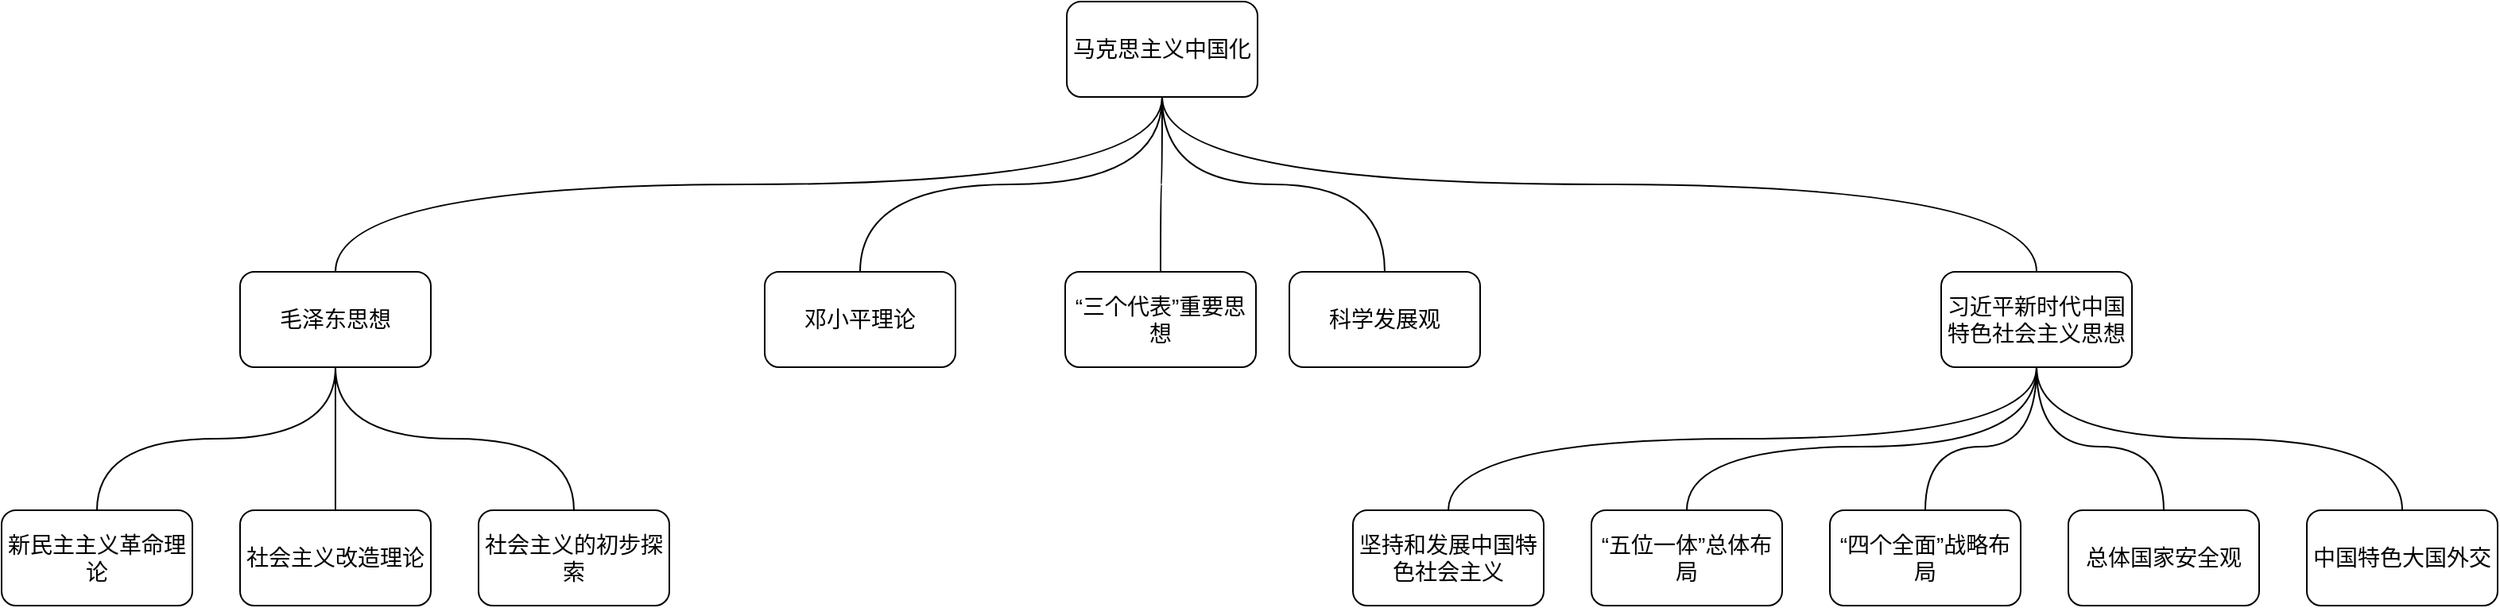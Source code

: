 <mxfile version="21.3.8" type="github">
  <diagram id="prtHgNgQTEPvFCAcTncT" name="Page-1">
    <mxGraphModel dx="1396" dy="988" grid="1" gridSize="10" guides="1" tooltips="1" connect="1" arrows="1" fold="1" page="1" pageScale="1" pageWidth="827" pageHeight="1169" math="0" shadow="0">
      <root>
        <mxCell id="0" />
        <mxCell id="1" parent="0" />
        <mxCell id="PAoYmnOue6wVEj9ZKUdD-15" style="edgeStyle=orthogonalEdgeStyle;orthogonalLoop=1;jettySize=auto;html=1;exitX=0.5;exitY=1;exitDx=0;exitDy=0;entryX=0.5;entryY=0;entryDx=0;entryDy=0;endArrow=none;endFill=0;curved=1;" edge="1" parent="1" source="PAoYmnOue6wVEj9ZKUdD-1" target="PAoYmnOue6wVEj9ZKUdD-2">
          <mxGeometry relative="1" as="geometry" />
        </mxCell>
        <mxCell id="PAoYmnOue6wVEj9ZKUdD-16" style="edgeStyle=orthogonalEdgeStyle;orthogonalLoop=1;jettySize=auto;html=1;exitX=0.5;exitY=1;exitDx=0;exitDy=0;entryX=0.5;entryY=0;entryDx=0;entryDy=0;curved=1;endArrow=none;endFill=0;" edge="1" parent="1" source="PAoYmnOue6wVEj9ZKUdD-1" target="PAoYmnOue6wVEj9ZKUdD-3">
          <mxGeometry relative="1" as="geometry" />
        </mxCell>
        <mxCell id="PAoYmnOue6wVEj9ZKUdD-17" style="edgeStyle=orthogonalEdgeStyle;orthogonalLoop=1;jettySize=auto;html=1;exitX=0.5;exitY=1;exitDx=0;exitDy=0;curved=1;endArrow=none;endFill=0;" edge="1" parent="1" source="PAoYmnOue6wVEj9ZKUdD-1" target="PAoYmnOue6wVEj9ZKUdD-4">
          <mxGeometry relative="1" as="geometry" />
        </mxCell>
        <mxCell id="PAoYmnOue6wVEj9ZKUdD-18" style="edgeStyle=orthogonalEdgeStyle;orthogonalLoop=1;jettySize=auto;html=1;exitX=0.5;exitY=1;exitDx=0;exitDy=0;entryX=0.5;entryY=0;entryDx=0;entryDy=0;curved=1;endArrow=none;endFill=0;" edge="1" parent="1" source="PAoYmnOue6wVEj9ZKUdD-1" target="PAoYmnOue6wVEj9ZKUdD-5">
          <mxGeometry relative="1" as="geometry" />
        </mxCell>
        <mxCell id="PAoYmnOue6wVEj9ZKUdD-19" style="edgeStyle=orthogonalEdgeStyle;orthogonalLoop=1;jettySize=auto;html=1;exitX=0.5;exitY=1;exitDx=0;exitDy=0;curved=1;endArrow=none;endFill=0;" edge="1" parent="1" source="PAoYmnOue6wVEj9ZKUdD-1" target="PAoYmnOue6wVEj9ZKUdD-6">
          <mxGeometry relative="1" as="geometry" />
        </mxCell>
        <mxCell id="PAoYmnOue6wVEj9ZKUdD-1" value="&lt;font style=&quot;font-size: 14px;&quot;&gt;马克思主义中国化&lt;/font&gt;" style="rounded=1;whiteSpace=wrap;html=1;fontSize=14;" vertex="1" parent="1">
          <mxGeometry x="740" y="40" width="120" height="60" as="geometry" />
        </mxCell>
        <mxCell id="PAoYmnOue6wVEj9ZKUdD-20" style="edgeStyle=orthogonalEdgeStyle;orthogonalLoop=1;jettySize=auto;html=1;exitX=0.5;exitY=1;exitDx=0;exitDy=0;entryX=0.5;entryY=0;entryDx=0;entryDy=0;curved=1;endArrow=none;endFill=0;" edge="1" parent="1" source="PAoYmnOue6wVEj9ZKUdD-2" target="PAoYmnOue6wVEj9ZKUdD-7">
          <mxGeometry relative="1" as="geometry" />
        </mxCell>
        <mxCell id="PAoYmnOue6wVEj9ZKUdD-21" style="edgeStyle=orthogonalEdgeStyle;orthogonalLoop=1;jettySize=auto;html=1;exitX=0.5;exitY=1;exitDx=0;exitDy=0;entryX=0.5;entryY=0;entryDx=0;entryDy=0;curved=1;endArrow=none;endFill=0;" edge="1" parent="1" source="PAoYmnOue6wVEj9ZKUdD-2" target="PAoYmnOue6wVEj9ZKUdD-8">
          <mxGeometry relative="1" as="geometry" />
        </mxCell>
        <mxCell id="PAoYmnOue6wVEj9ZKUdD-22" style="edgeStyle=orthogonalEdgeStyle;orthogonalLoop=1;jettySize=auto;html=1;exitX=0.5;exitY=1;exitDx=0;exitDy=0;curved=1;endArrow=none;endFill=0;" edge="1" parent="1" source="PAoYmnOue6wVEj9ZKUdD-2" target="PAoYmnOue6wVEj9ZKUdD-9">
          <mxGeometry relative="1" as="geometry" />
        </mxCell>
        <mxCell id="PAoYmnOue6wVEj9ZKUdD-2" value="毛泽东思想" style="rounded=1;whiteSpace=wrap;html=1;fontSize=14;" vertex="1" parent="1">
          <mxGeometry x="220" y="210" width="120" height="60" as="geometry" />
        </mxCell>
        <mxCell id="PAoYmnOue6wVEj9ZKUdD-3" value="邓小平理论" style="rounded=1;whiteSpace=wrap;html=1;fontSize=14;" vertex="1" parent="1">
          <mxGeometry x="550" y="210" width="120" height="60" as="geometry" />
        </mxCell>
        <mxCell id="PAoYmnOue6wVEj9ZKUdD-4" value="“三个代表”重要思想" style="rounded=1;whiteSpace=wrap;html=1;fontSize=14;" vertex="1" parent="1">
          <mxGeometry x="739" y="210" width="120" height="60" as="geometry" />
        </mxCell>
        <mxCell id="PAoYmnOue6wVEj9ZKUdD-5" value="科学发展观" style="rounded=1;whiteSpace=wrap;html=1;fontSize=14;" vertex="1" parent="1">
          <mxGeometry x="880" y="210" width="120" height="60" as="geometry" />
        </mxCell>
        <mxCell id="PAoYmnOue6wVEj9ZKUdD-23" style="edgeStyle=orthogonalEdgeStyle;orthogonalLoop=1;jettySize=auto;html=1;exitX=0.5;exitY=1;exitDx=0;exitDy=0;entryX=0.5;entryY=0;entryDx=0;entryDy=0;curved=1;endArrow=none;endFill=0;" edge="1" parent="1" source="PAoYmnOue6wVEj9ZKUdD-6" target="PAoYmnOue6wVEj9ZKUdD-14">
          <mxGeometry relative="1" as="geometry" />
        </mxCell>
        <mxCell id="PAoYmnOue6wVEj9ZKUdD-24" style="edgeStyle=orthogonalEdgeStyle;orthogonalLoop=1;jettySize=auto;html=1;exitX=0.5;exitY=1;exitDx=0;exitDy=0;entryX=0.5;entryY=0;entryDx=0;entryDy=0;curved=1;endArrow=none;endFill=0;" edge="1" parent="1" source="PAoYmnOue6wVEj9ZKUdD-6" target="PAoYmnOue6wVEj9ZKUdD-13">
          <mxGeometry relative="1" as="geometry">
            <Array as="points">
              <mxPoint x="1350" y="320" />
              <mxPoint x="1430" y="320" />
            </Array>
          </mxGeometry>
        </mxCell>
        <mxCell id="PAoYmnOue6wVEj9ZKUdD-25" style="edgeStyle=orthogonalEdgeStyle;orthogonalLoop=1;jettySize=auto;html=1;exitX=0.5;exitY=1;exitDx=0;exitDy=0;entryX=0.5;entryY=0;entryDx=0;entryDy=0;curved=1;endArrow=none;endFill=0;" edge="1" parent="1" source="PAoYmnOue6wVEj9ZKUdD-6" target="PAoYmnOue6wVEj9ZKUdD-12">
          <mxGeometry relative="1" as="geometry">
            <Array as="points">
              <mxPoint x="1350" y="320" />
              <mxPoint x="1280" y="320" />
            </Array>
          </mxGeometry>
        </mxCell>
        <mxCell id="PAoYmnOue6wVEj9ZKUdD-26" style="edgeStyle=orthogonalEdgeStyle;orthogonalLoop=1;jettySize=auto;html=1;exitX=0.5;exitY=1;exitDx=0;exitDy=0;entryX=0.5;entryY=0;entryDx=0;entryDy=0;curved=1;endArrow=none;endFill=0;" edge="1" parent="1" source="PAoYmnOue6wVEj9ZKUdD-6" target="PAoYmnOue6wVEj9ZKUdD-11">
          <mxGeometry relative="1" as="geometry">
            <Array as="points">
              <mxPoint x="1350" y="320" />
              <mxPoint x="1130" y="320" />
            </Array>
          </mxGeometry>
        </mxCell>
        <mxCell id="PAoYmnOue6wVEj9ZKUdD-27" style="edgeStyle=orthogonalEdgeStyle;orthogonalLoop=1;jettySize=auto;html=1;exitX=0.5;exitY=1;exitDx=0;exitDy=0;entryX=0.5;entryY=0;entryDx=0;entryDy=0;curved=1;endArrow=none;endFill=0;" edge="1" parent="1" source="PAoYmnOue6wVEj9ZKUdD-6" target="PAoYmnOue6wVEj9ZKUdD-10">
          <mxGeometry relative="1" as="geometry" />
        </mxCell>
        <mxCell id="PAoYmnOue6wVEj9ZKUdD-6" value="习近平新时代中国特色社会主义思想" style="rounded=1;whiteSpace=wrap;html=1;fontSize=14;" vertex="1" parent="1">
          <mxGeometry x="1290" y="210" width="120" height="60" as="geometry" />
        </mxCell>
        <mxCell id="PAoYmnOue6wVEj9ZKUdD-7" value="新民主主义革命理论" style="rounded=1;whiteSpace=wrap;html=1;fontSize=14;" vertex="1" parent="1">
          <mxGeometry x="70" y="360" width="120" height="60" as="geometry" />
        </mxCell>
        <mxCell id="PAoYmnOue6wVEj9ZKUdD-8" value="社会主义改造理论" style="rounded=1;whiteSpace=wrap;html=1;fontSize=14;" vertex="1" parent="1">
          <mxGeometry x="220" y="360" width="120" height="60" as="geometry" />
        </mxCell>
        <mxCell id="PAoYmnOue6wVEj9ZKUdD-9" value="社会主义的初步探索" style="rounded=1;whiteSpace=wrap;html=1;fontSize=14;" vertex="1" parent="1">
          <mxGeometry x="370" y="360" width="120" height="60" as="geometry" />
        </mxCell>
        <mxCell id="PAoYmnOue6wVEj9ZKUdD-10" value="坚持和发展中国特色社会主义" style="rounded=1;whiteSpace=wrap;html=1;fontSize=14;" vertex="1" parent="1">
          <mxGeometry x="920" y="360" width="120" height="60" as="geometry" />
        </mxCell>
        <mxCell id="PAoYmnOue6wVEj9ZKUdD-11" value="“五位一体”总体布局" style="rounded=1;whiteSpace=wrap;html=1;fontSize=14;" vertex="1" parent="1">
          <mxGeometry x="1070" y="360" width="120" height="60" as="geometry" />
        </mxCell>
        <mxCell id="PAoYmnOue6wVEj9ZKUdD-12" value="“四个全面”战略布局" style="rounded=1;whiteSpace=wrap;html=1;fontSize=14;" vertex="1" parent="1">
          <mxGeometry x="1220" y="360" width="120" height="60" as="geometry" />
        </mxCell>
        <mxCell id="PAoYmnOue6wVEj9ZKUdD-13" value="总体国家安全观" style="rounded=1;whiteSpace=wrap;html=1;fontSize=14;" vertex="1" parent="1">
          <mxGeometry x="1370" y="360" width="120" height="60" as="geometry" />
        </mxCell>
        <mxCell id="PAoYmnOue6wVEj9ZKUdD-14" value="中国特色大国外交" style="rounded=1;whiteSpace=wrap;html=1;fontSize=14;" vertex="1" parent="1">
          <mxGeometry x="1520" y="360" width="120" height="60" as="geometry" />
        </mxCell>
      </root>
    </mxGraphModel>
  </diagram>
</mxfile>
